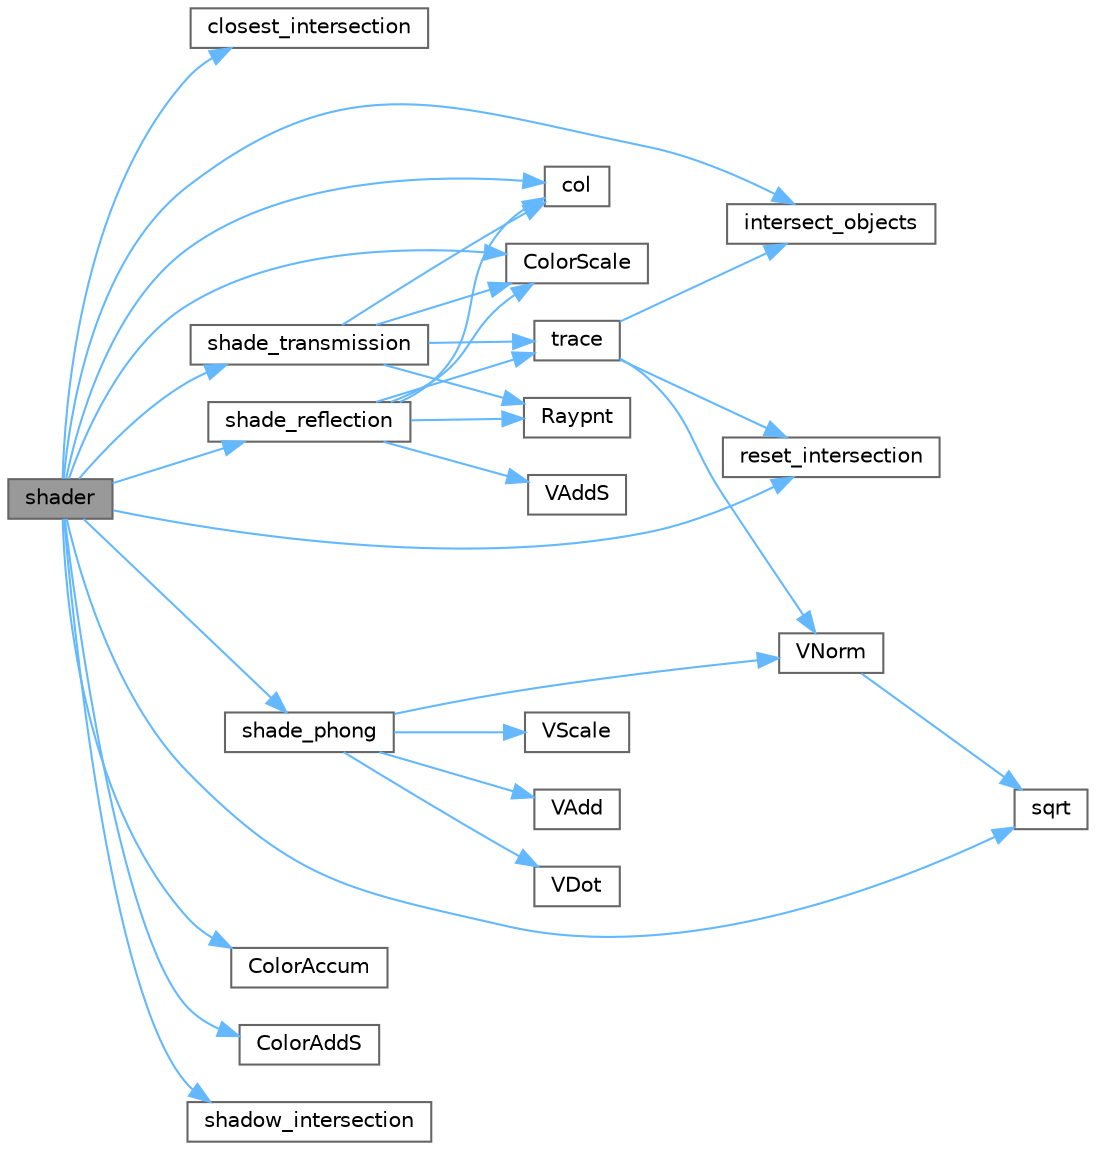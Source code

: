 digraph "shader"
{
 // LATEX_PDF_SIZE
  bgcolor="transparent";
  edge [fontname=Helvetica,fontsize=10,labelfontname=Helvetica,labelfontsize=10];
  node [fontname=Helvetica,fontsize=10,shape=box,height=0.2,width=0.4];
  rankdir="LR";
  Node1 [id="Node000001",label="shader",height=0.2,width=0.4,color="gray40", fillcolor="grey60", style="filled", fontcolor="black",tooltip=" "];
  Node1 -> Node2 [id="edge30_Node000001_Node000002",color="steelblue1",style="solid",tooltip=" "];
  Node2 [id="Node000002",label="closest_intersection",height=0.2,width=0.4,color="grey40", fillcolor="white", style="filled",URL="$intersect_8cpp.html#ab7f741a223495413dc75c6387a79cd05",tooltip=" "];
  Node1 -> Node3 [id="edge31_Node000001_Node000003",color="steelblue1",style="solid",tooltip=" "];
  Node3 [id="Node000003",label="col",height=0.2,width=0.4,color="grey40", fillcolor="white", style="filled",URL="$_matrix_base__col_8cpp.html#aa168d9544aa6d49fce0cbfc0bec849b0",tooltip=" "];
  Node1 -> Node4 [id="edge32_Node000001_Node000004",color="steelblue1",style="solid",tooltip=" "];
  Node4 [id="Node000004",label="ColorAccum",height=0.2,width=0.4,color="grey40", fillcolor="white", style="filled",URL="$vector_8cpp.html#af4e37debc414bf14e88d99f81529fbe5",tooltip=" "];
  Node1 -> Node5 [id="edge33_Node000001_Node000005",color="steelblue1",style="solid",tooltip=" "];
  Node5 [id="Node000005",label="ColorAddS",height=0.2,width=0.4,color="grey40", fillcolor="white", style="filled",URL="$vector_8cpp.html#ad2b5b913cbc54f0fdc2ad374188a24e9",tooltip=" "];
  Node1 -> Node6 [id="edge34_Node000001_Node000006",color="steelblue1",style="solid",tooltip=" "];
  Node6 [id="Node000006",label="ColorScale",height=0.2,width=0.4,color="grey40", fillcolor="white", style="filled",URL="$vector_8cpp.html#a2d0dbcb4682fd891198206a7f12204c1",tooltip=" "];
  Node1 -> Node7 [id="edge35_Node000001_Node000007",color="steelblue1",style="solid",tooltip=" "];
  Node7 [id="Node000007",label="intersect_objects",height=0.2,width=0.4,color="grey40", fillcolor="white", style="filled",URL="$intersect_8cpp.html#a5ee1bf2bcee979cee65cdfd032be6cf1",tooltip=" "];
  Node1 -> Node8 [id="edge36_Node000001_Node000008",color="steelblue1",style="solid",tooltip=" "];
  Node8 [id="Node000008",label="reset_intersection",height=0.2,width=0.4,color="grey40", fillcolor="white", style="filled",URL="$intersect_8cpp.html#a5648f23bba47195c7428937a47d2c1ed",tooltip=" "];
  Node1 -> Node9 [id="edge37_Node000001_Node000009",color="steelblue1",style="solid",tooltip=" "];
  Node9 [id="Node000009",label="shade_phong",height=0.2,width=0.4,color="grey40", fillcolor="white", style="filled",URL="$shade_8cpp.html#af41015c2075d9181bda0ef6e59517b03",tooltip=" "];
  Node9 -> Node10 [id="edge38_Node000009_Node000010",color="steelblue1",style="solid",tooltip=" "];
  Node10 [id="Node000010",label="VAdd",height=0.2,width=0.4,color="grey40", fillcolor="white", style="filled",URL="$vector_8cpp.html#ae55b77b2307845ef29cf5e0b959ea377",tooltip=" "];
  Node9 -> Node11 [id="edge39_Node000009_Node000011",color="steelblue1",style="solid",tooltip=" "];
  Node11 [id="Node000011",label="VDot",height=0.2,width=0.4,color="grey40", fillcolor="white", style="filled",URL="$vector_8cpp.html#a837ddec31f7e2a3e93f666461b61af2b",tooltip=" "];
  Node9 -> Node12 [id="edge40_Node000009_Node000012",color="steelblue1",style="solid",tooltip=" "];
  Node12 [id="Node000012",label="VNorm",height=0.2,width=0.4,color="grey40", fillcolor="white", style="filled",URL="$vector_8cpp.html#ac8a6404fc67035bd2124e30b9c60d24a",tooltip=" "];
  Node12 -> Node13 [id="edge41_Node000012_Node000013",color="steelblue1",style="solid",tooltip=" "];
  Node13 [id="Node000013",label="sqrt",height=0.2,width=0.4,color="grey40", fillcolor="white", style="filled",URL="$_array_cwise_unary_ops_8h.html#a656b9217a2fcb6de59dc8d1eb3079cc7",tooltip=" "];
  Node9 -> Node14 [id="edge42_Node000009_Node000014",color="steelblue1",style="solid",tooltip=" "];
  Node14 [id="Node000014",label="VScale",height=0.2,width=0.4,color="grey40", fillcolor="white", style="filled",URL="$vector_8cpp.html#a44994d23f001a925245f90adaf53fa94",tooltip=" "];
  Node1 -> Node15 [id="edge43_Node000001_Node000015",color="steelblue1",style="solid",tooltip=" "];
  Node15 [id="Node000015",label="shade_reflection",height=0.2,width=0.4,color="grey40", fillcolor="white", style="filled",URL="$shade_8cpp.html#a301328088ebbe341c6539e293e39d9ae",tooltip=" "];
  Node15 -> Node3 [id="edge44_Node000015_Node000003",color="steelblue1",style="solid",tooltip=" "];
  Node15 -> Node6 [id="edge45_Node000015_Node000006",color="steelblue1",style="solid",tooltip=" "];
  Node15 -> Node16 [id="edge46_Node000015_Node000016",color="steelblue1",style="solid",tooltip=" "];
  Node16 [id="Node000016",label="Raypnt",height=0.2,width=0.4,color="grey40", fillcolor="white", style="filled",URL="$vector_8cpp.html#a5d31dd7cdbd36d245e5a006e1c04f025",tooltip=" "];
  Node15 -> Node17 [id="edge47_Node000015_Node000017",color="steelblue1",style="solid",tooltip=" "];
  Node17 [id="Node000017",label="trace",height=0.2,width=0.4,color="grey40", fillcolor="white", style="filled",URL="$trace__rest_8cpp.html#ac4e1b6df3fd0c30f8a37a1b8b2aa0047",tooltip=" "];
  Node17 -> Node7 [id="edge48_Node000017_Node000007",color="steelblue1",style="solid",tooltip=" "];
  Node17 -> Node8 [id="edge49_Node000017_Node000008",color="steelblue1",style="solid",tooltip=" "];
  Node17 -> Node12 [id="edge50_Node000017_Node000012",color="steelblue1",style="solid",tooltip=" "];
  Node15 -> Node18 [id="edge51_Node000015_Node000018",color="steelblue1",style="solid",tooltip=" "];
  Node18 [id="Node000018",label="VAddS",height=0.2,width=0.4,color="grey40", fillcolor="white", style="filled",URL="$vector_8cpp.html#a18ba0b8ddca1ffa8d59510181178b27e",tooltip=" "];
  Node1 -> Node19 [id="edge52_Node000001_Node000019",color="steelblue1",style="solid",tooltip=" "];
  Node19 [id="Node000019",label="shade_transmission",height=0.2,width=0.4,color="grey40", fillcolor="white", style="filled",URL="$shade_8cpp.html#a3631f54f442859e4bfb2e66ecc7b6a06",tooltip=" "];
  Node19 -> Node3 [id="edge53_Node000019_Node000003",color="steelblue1",style="solid",tooltip=" "];
  Node19 -> Node6 [id="edge54_Node000019_Node000006",color="steelblue1",style="solid",tooltip=" "];
  Node19 -> Node16 [id="edge55_Node000019_Node000016",color="steelblue1",style="solid",tooltip=" "];
  Node19 -> Node17 [id="edge56_Node000019_Node000017",color="steelblue1",style="solid",tooltip=" "];
  Node1 -> Node20 [id="edge57_Node000001_Node000020",color="steelblue1",style="solid",tooltip=" "];
  Node20 [id="Node000020",label="shadow_intersection",height=0.2,width=0.4,color="grey40", fillcolor="white", style="filled",URL="$intersect_8cpp.html#a63d6a92668e2ee420ae89878ad680f0f",tooltip=" "];
  Node1 -> Node13 [id="edge58_Node000001_Node000013",color="steelblue1",style="solid",tooltip=" "];
}
